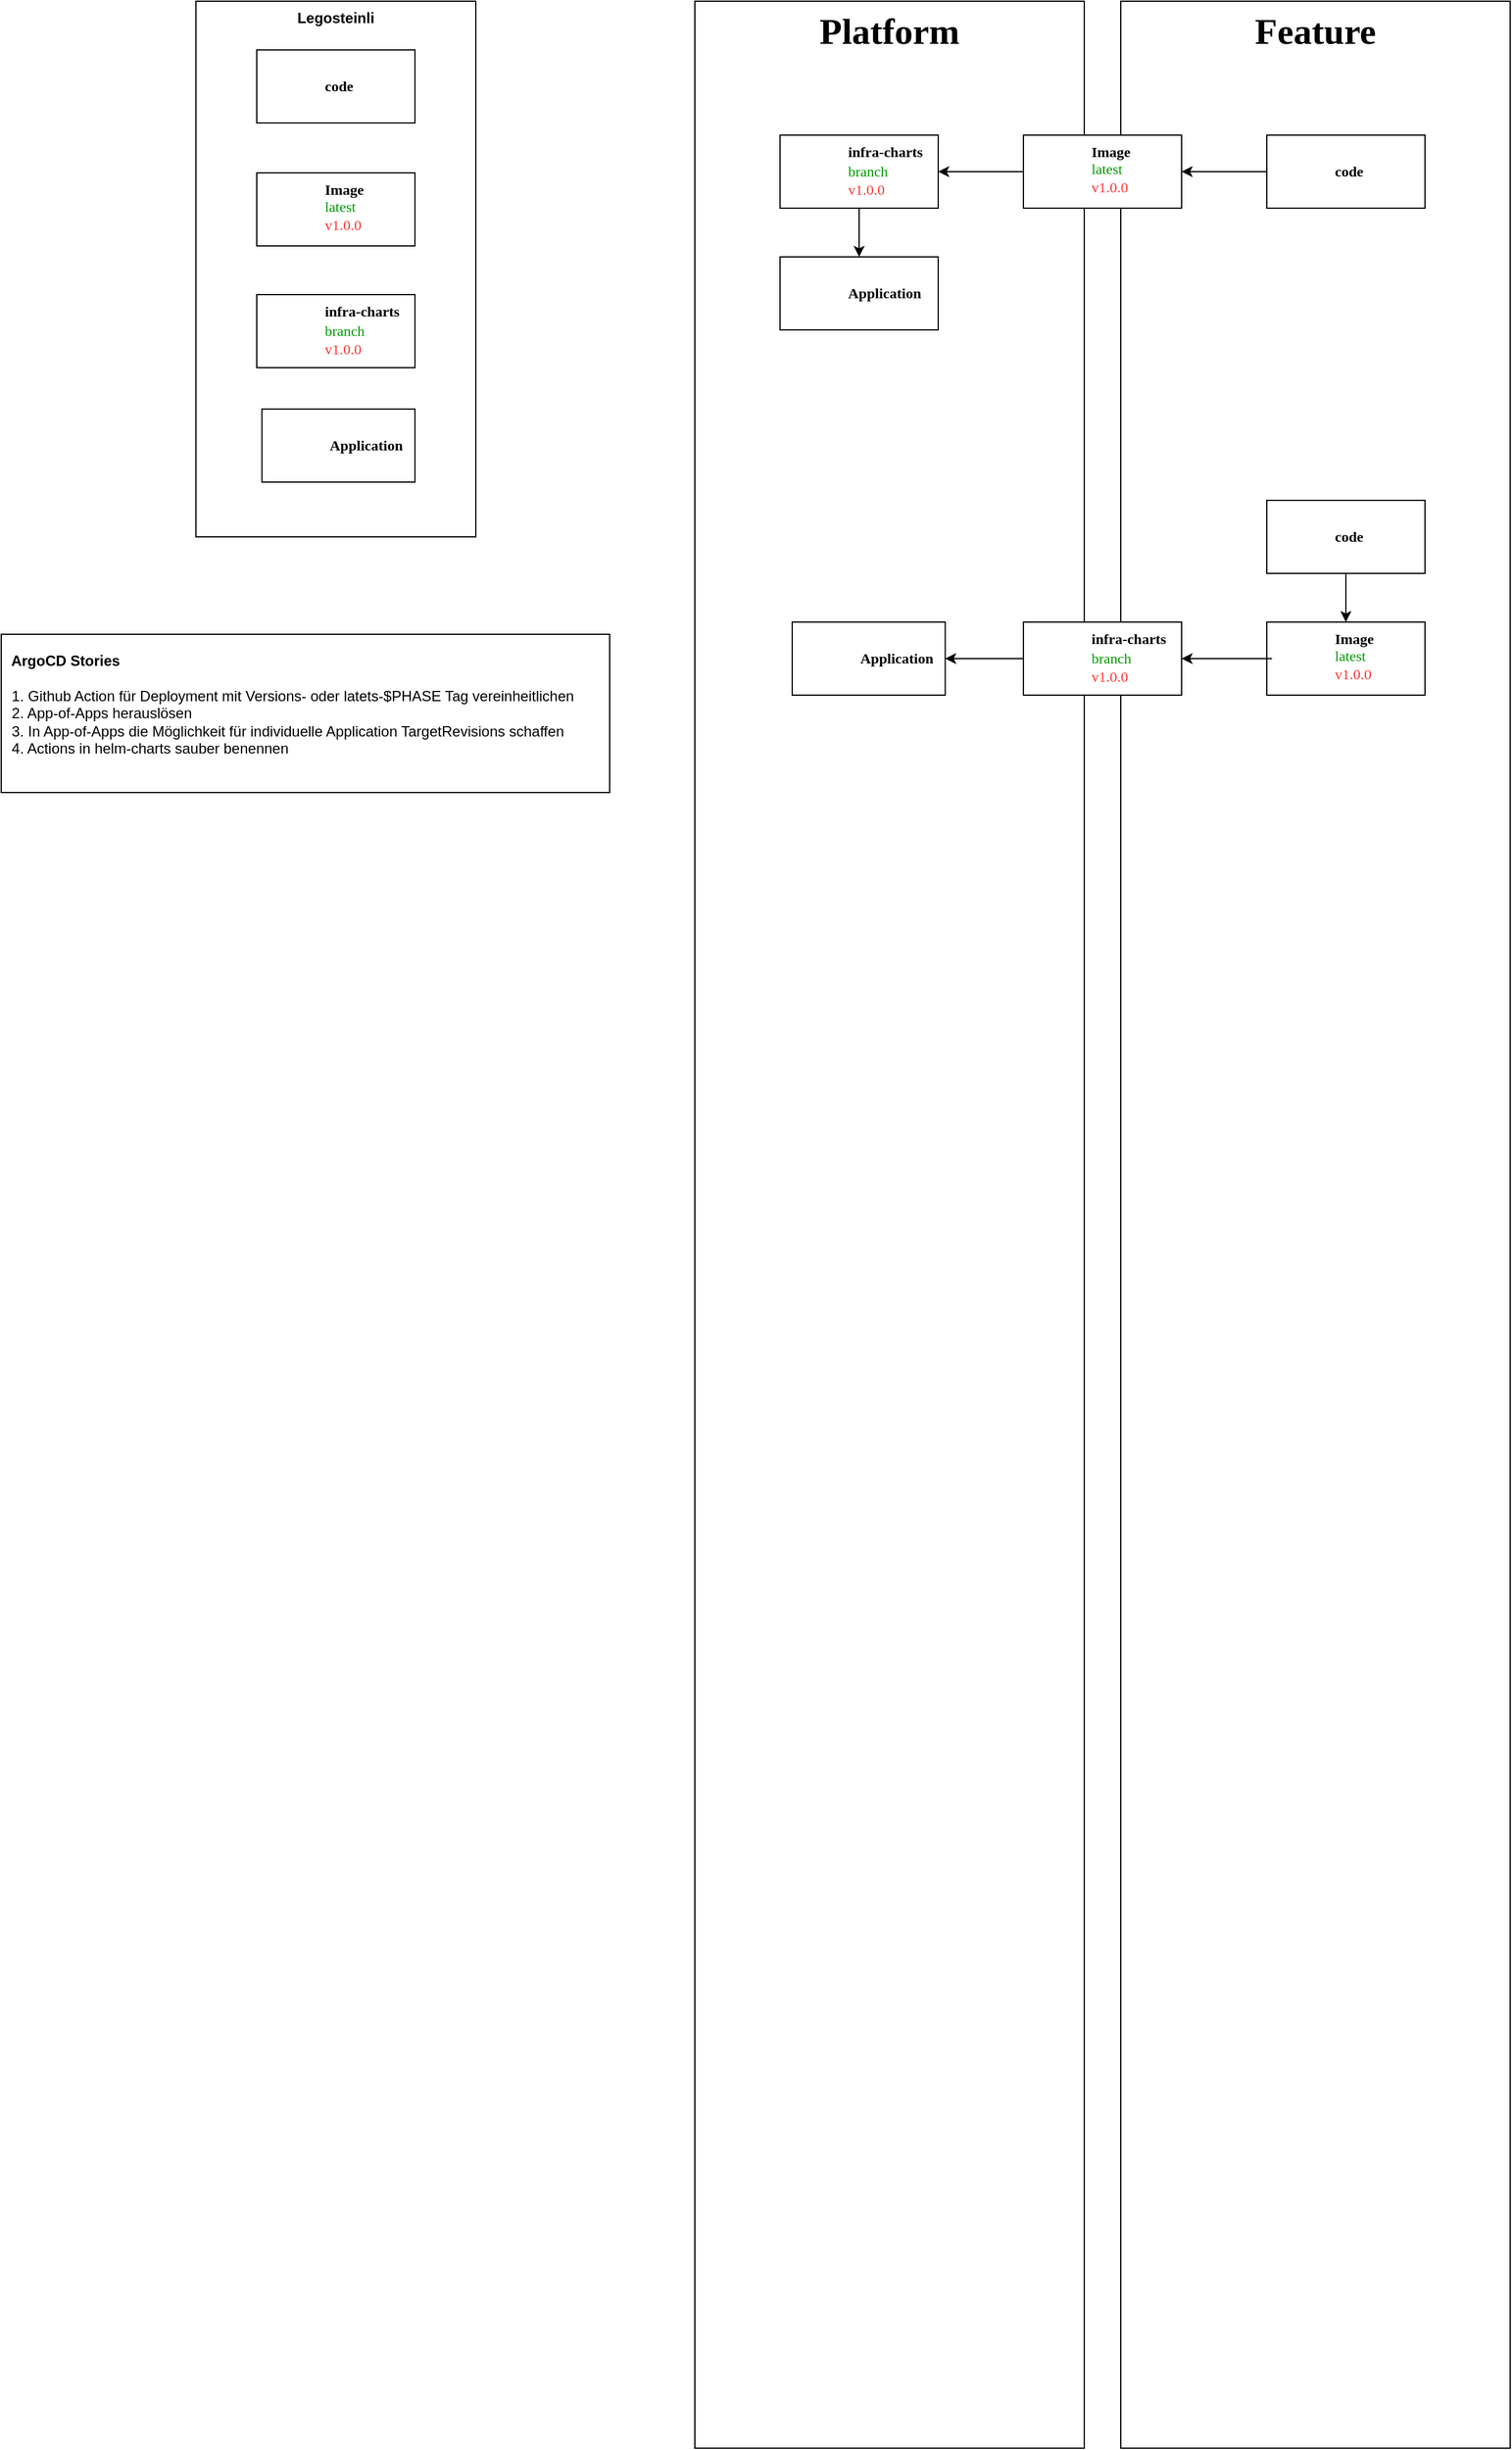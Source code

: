 <mxfile version="20.6.0" type="github">
  <diagram name="Seite-1" id="pewCBPbBmuKMEKx6Fm4s">
    <mxGraphModel dx="2500" dy="819" grid="1" gridSize="10" guides="1" tooltips="1" connect="1" arrows="1" fold="1" page="1" pageScale="1" pageWidth="827" pageHeight="1169" math="0" shadow="0">
      <root>
        <mxCell id="0" />
        <mxCell id="1" parent="0" />
        <mxCell id="E6JGaQylmBhRyEn7naQd-3" value="Platform" style="rounded=0;whiteSpace=wrap;html=1;verticalAlign=top;fontFamily=Times New Roman;fontSize=30;fontStyle=1" parent="1" vertex="1">
          <mxGeometry x="90" y="40" width="320" height="2010" as="geometry" />
        </mxCell>
        <mxCell id="E6JGaQylmBhRyEn7naQd-4" value="&lt;font data-font-src=&quot;https://fonts.googleapis.com/css?family=Architects+Daughter&quot; style=&quot;font-size: 30px;&quot;&gt;Feature&lt;/font&gt;" style="rounded=0;whiteSpace=wrap;html=1;verticalAlign=top;fontStyle=1;fontSize=30;fontFamily=Times New Roman;" parent="1" vertex="1">
          <mxGeometry x="440" y="40" width="320" height="2010" as="geometry" />
        </mxCell>
        <mxCell id="E6JGaQylmBhRyEn7naQd-25" value="" style="group" parent="1" vertex="1" connectable="0">
          <mxGeometry x="560" y="150" width="130" height="60" as="geometry" />
        </mxCell>
        <mxCell id="E6JGaQylmBhRyEn7naQd-26" value="&lt;div style=&quot;&quot;&gt;&lt;b style=&quot;background-color: initial; font-family: &amp;quot;Times New Roman&amp;quot;;&quot;&gt;&amp;nbsp; &amp;nbsp; &amp;nbsp; &amp;nbsp; &amp;nbsp; &amp;nbsp; &amp;nbsp; &amp;nbsp; &amp;nbsp; code&lt;/b&gt;&lt;/div&gt;" style="rounded=0;whiteSpace=wrap;html=1;fontFamily=Architects Daughter;fontSource=https%3A%2F%2Ffonts.googleapis.com%2Fcss%3Ffamily%3DArchitects%2BDaughter;fontSize=12;align=left;" parent="E6JGaQylmBhRyEn7naQd-25" vertex="1">
          <mxGeometry width="130" height="60" as="geometry" />
        </mxCell>
        <mxCell id="E6JGaQylmBhRyEn7naQd-27" value="" style="shape=image;imageAspect=0;aspect=fixed;verticalLabelPosition=bottom;verticalAlign=top;fontFamily=Times New Roman;fontSize=12;image=https://github.githubassets.com/images/modules/logos_page/GitHub-Mark.png;" parent="E6JGaQylmBhRyEn7naQd-25" vertex="1">
          <mxGeometry x="1.083" y="5" width="50" height="50" as="geometry" />
        </mxCell>
        <mxCell id="E6JGaQylmBhRyEn7naQd-28" value="" style="group" parent="1" vertex="1" connectable="0">
          <mxGeometry x="160" y="250" width="130" height="60" as="geometry" />
        </mxCell>
        <mxCell id="E6JGaQylmBhRyEn7naQd-29" value="&lt;div style=&quot;&quot;&gt;&lt;/div&gt;&lt;b style=&quot;background-color: initial;&quot;&gt;&amp;nbsp; &amp;nbsp; &amp;nbsp; &amp;nbsp; &amp;nbsp; &amp;nbsp; &amp;nbsp; &amp;nbsp; &amp;nbsp;&amp;nbsp;&lt;/b&gt;&lt;b&gt;Application&lt;br&gt;&lt;/b&gt;" style="rounded=0;whiteSpace=wrap;html=1;fontFamily=Times New Roman;fontSize=12;align=left;verticalAlign=middle;" parent="E6JGaQylmBhRyEn7naQd-28" vertex="1">
          <mxGeometry width="130" height="60" as="geometry" />
        </mxCell>
        <mxCell id="E6JGaQylmBhRyEn7naQd-30" value="" style="shape=image;imageAspect=0;aspect=fixed;verticalLabelPosition=bottom;verticalAlign=top;fontFamily=Times New Roman;fontSize=12;fontColor=#009900;image=https://cncf-branding.netlify.app/img/projects/argo/icon/color/argo-icon-color.png;" parent="E6JGaQylmBhRyEn7naQd-28" vertex="1">
          <mxGeometry x="1.799" y="7.5" width="45" height="45" as="geometry" />
        </mxCell>
        <mxCell id="E6JGaQylmBhRyEn7naQd-31" value="" style="group;fontStyle=1" parent="1" vertex="1" connectable="0">
          <mxGeometry x="160" y="150" width="130" height="60" as="geometry" />
        </mxCell>
        <mxCell id="E6JGaQylmBhRyEn7naQd-32" value="&lt;b style=&quot;font-family: &amp;quot;Times New Roman&amp;quot;; background-color: initial;&quot;&gt;&amp;nbsp; &amp;nbsp; &amp;nbsp; &amp;nbsp; &amp;nbsp; &amp;nbsp; &amp;nbsp; &amp;nbsp; &amp;nbsp;&amp;nbsp;&lt;/b&gt;&lt;b style=&quot;background-color: initial; font-family: &amp;quot;Times New Roman&amp;quot;;&quot;&gt;infra-charts&lt;br&gt;&lt;/b&gt;&lt;b style=&quot;font-family: &amp;quot;Times New Roman&amp;quot;; background-color: initial;&quot;&gt;&amp;nbsp; &amp;nbsp; &amp;nbsp; &amp;nbsp; &amp;nbsp; &amp;nbsp; &amp;nbsp; &amp;nbsp; &amp;nbsp;&amp;nbsp;&lt;/b&gt;&lt;span style=&quot;font-family: &amp;quot;Times New Roman&amp;quot;; background-color: initial;&quot;&gt;&lt;font color=&quot;#009900&quot;&gt;branch&lt;/font&gt;&lt;br&gt;&lt;/span&gt;&lt;b style=&quot;font-family: &amp;quot;Times New Roman&amp;quot;; background-color: initial;&quot;&gt;&amp;nbsp; &amp;nbsp; &amp;nbsp; &amp;nbsp; &amp;nbsp; &amp;nbsp; &amp;nbsp; &amp;nbsp; &amp;nbsp;&amp;nbsp;&lt;/b&gt;&lt;span style=&quot;font-family: &amp;quot;Times New Roman&amp;quot;; background-color: initial;&quot;&gt;&lt;font color=&quot;#ff3333&quot;&gt;v1.0.0&lt;/font&gt;&lt;/span&gt;&lt;b style=&quot;font-family: &amp;quot;Times New Roman&amp;quot;; background-color: initial;&quot;&gt;&lt;br&gt;&lt;/b&gt;" style="rounded=0;whiteSpace=wrap;html=1;fontFamily=Architects Daughter;fontSource=https%3A%2F%2Ffonts.googleapis.com%2Fcss%3Ffamily%3DArchitects%2BDaughter;fontSize=12;align=left;" parent="E6JGaQylmBhRyEn7naQd-31" vertex="1">
          <mxGeometry width="130" height="60" as="geometry" />
        </mxCell>
        <mxCell id="E6JGaQylmBhRyEn7naQd-33" value="" style="shape=image;imageAspect=0;aspect=fixed;verticalLabelPosition=bottom;verticalAlign=top;fontFamily=Times New Roman;fontSize=12;image=https://github.githubassets.com/images/modules/logos_page/GitHub-Mark.png;" parent="E6JGaQylmBhRyEn7naQd-31" vertex="1">
          <mxGeometry x="1" y="5" width="50" height="50" as="geometry" />
        </mxCell>
        <mxCell id="E6JGaQylmBhRyEn7naQd-34" value="" style="group" parent="1" vertex="1" connectable="0">
          <mxGeometry x="360" y="150" width="130" height="60" as="geometry" />
        </mxCell>
        <mxCell id="E6JGaQylmBhRyEn7naQd-35" value="&lt;div style=&quot;&quot;&gt;&lt;b style=&quot;background-color: initial;&quot;&gt;&amp;nbsp; &amp;nbsp; &amp;nbsp; &amp;nbsp; &amp;nbsp; &amp;nbsp; &amp;nbsp; &amp;nbsp; &amp;nbsp;&amp;nbsp;&lt;/b&gt;&lt;b style=&quot;background-color: initial;&quot;&gt;Image&lt;/b&gt;&lt;/div&gt;&lt;div style=&quot;&quot;&gt;&lt;b style=&quot;background-color: initial;&quot;&gt;&amp;nbsp; &amp;nbsp; &amp;nbsp; &amp;nbsp; &amp;nbsp; &amp;nbsp; &amp;nbsp; &amp;nbsp; &amp;nbsp; &lt;/b&gt;&lt;span style=&quot;background-color: initial;&quot;&gt;&lt;font color=&quot;#009900&quot;&gt;latest&lt;/font&gt;&lt;br&gt;&lt;/span&gt;&lt;b style=&quot;background-color: initial;&quot;&gt;&amp;nbsp; &amp;nbsp; &amp;nbsp; &amp;nbsp; &amp;nbsp; &amp;nbsp; &amp;nbsp; &amp;nbsp; &amp;nbsp; &lt;/b&gt;&lt;span style=&quot;background-color: initial;&quot;&gt;&lt;font color=&quot;#ff3333&quot;&gt;v1.0.0&lt;/font&gt;&lt;/span&gt;&lt;b style=&quot;background-color: initial;&quot;&gt;&lt;br&gt;&lt;/b&gt;&lt;/div&gt;&lt;b&gt;&lt;br&gt;&lt;/b&gt;" style="rounded=0;whiteSpace=wrap;html=1;fontFamily=Times New Roman;fontSize=12;align=left;verticalAlign=top;" parent="E6JGaQylmBhRyEn7naQd-34" vertex="1">
          <mxGeometry width="130" height="60" as="geometry" />
        </mxCell>
        <mxCell id="E6JGaQylmBhRyEn7naQd-36" value="" style="shape=image;imageAspect=0;aspect=fixed;verticalLabelPosition=bottom;verticalAlign=top;fontFamily=Times New Roman;fontSize=12;image=https://www.docker.com/wp-content/uploads/2022/03/vertical-logo-monochromatic.png;" parent="E6JGaQylmBhRyEn7naQd-34" vertex="1">
          <mxGeometry x="4.26" y="10" width="46.74" height="40" as="geometry" />
        </mxCell>
        <mxCell id="E6JGaQylmBhRyEn7naQd-38" style="edgeStyle=orthogonalEdgeStyle;rounded=0;orthogonalLoop=1;jettySize=auto;html=1;entryX=1;entryY=0.5;entryDx=0;entryDy=0;fontFamily=Times New Roman;fontSize=12;fontColor=#009900;" parent="1" source="E6JGaQylmBhRyEn7naQd-26" target="E6JGaQylmBhRyEn7naQd-35" edge="1">
          <mxGeometry relative="1" as="geometry" />
        </mxCell>
        <mxCell id="E6JGaQylmBhRyEn7naQd-39" style="edgeStyle=orthogonalEdgeStyle;rounded=0;orthogonalLoop=1;jettySize=auto;html=1;exitX=0;exitY=0.5;exitDx=0;exitDy=0;entryX=1;entryY=0.5;entryDx=0;entryDy=0;fontFamily=Times New Roman;fontSize=12;fontColor=#009900;" parent="1" source="E6JGaQylmBhRyEn7naQd-35" target="E6JGaQylmBhRyEn7naQd-32" edge="1">
          <mxGeometry relative="1" as="geometry" />
        </mxCell>
        <mxCell id="E6JGaQylmBhRyEn7naQd-40" style="edgeStyle=orthogonalEdgeStyle;rounded=0;orthogonalLoop=1;jettySize=auto;html=1;exitX=0.5;exitY=1;exitDx=0;exitDy=0;fontFamily=Times New Roman;fontSize=12;fontColor=#009900;" parent="1" source="E6JGaQylmBhRyEn7naQd-32" edge="1">
          <mxGeometry relative="1" as="geometry">
            <mxPoint x="225" y="250" as="targetPoint" />
          </mxGeometry>
        </mxCell>
        <mxCell id="E6JGaQylmBhRyEn7naQd-41" value="" style="group" parent="1" vertex="1" connectable="0">
          <mxGeometry x="560" y="450" width="130" height="60" as="geometry" />
        </mxCell>
        <mxCell id="E6JGaQylmBhRyEn7naQd-42" value="&lt;div style=&quot;&quot;&gt;&lt;b style=&quot;background-color: initial; font-family: &amp;quot;Times New Roman&amp;quot;;&quot;&gt;&amp;nbsp; &amp;nbsp; &amp;nbsp; &amp;nbsp; &amp;nbsp; &amp;nbsp; &amp;nbsp; &amp;nbsp; &amp;nbsp; code&lt;/b&gt;&lt;/div&gt;" style="rounded=0;whiteSpace=wrap;html=1;fontFamily=Architects Daughter;fontSource=https%3A%2F%2Ffonts.googleapis.com%2Fcss%3Ffamily%3DArchitects%2BDaughter;fontSize=12;align=left;" parent="E6JGaQylmBhRyEn7naQd-41" vertex="1">
          <mxGeometry width="130" height="60" as="geometry" />
        </mxCell>
        <mxCell id="E6JGaQylmBhRyEn7naQd-43" value="" style="shape=image;imageAspect=0;aspect=fixed;verticalLabelPosition=bottom;verticalAlign=top;fontFamily=Times New Roman;fontSize=12;image=https://github.githubassets.com/images/modules/logos_page/GitHub-Mark.png;" parent="E6JGaQylmBhRyEn7naQd-41" vertex="1">
          <mxGeometry x="1.083" y="5" width="50" height="50" as="geometry" />
        </mxCell>
        <mxCell id="E6JGaQylmBhRyEn7naQd-44" value="" style="group" parent="1" vertex="1" connectable="0">
          <mxGeometry x="560" y="550" width="130" height="60" as="geometry" />
        </mxCell>
        <mxCell id="E6JGaQylmBhRyEn7naQd-45" value="&lt;div style=&quot;&quot;&gt;&lt;b style=&quot;background-color: initial;&quot;&gt;&amp;nbsp; &amp;nbsp; &amp;nbsp; &amp;nbsp; &amp;nbsp; &amp;nbsp; &amp;nbsp; &amp;nbsp; &amp;nbsp;&amp;nbsp;&lt;/b&gt;&lt;b style=&quot;background-color: initial;&quot;&gt;Image&lt;/b&gt;&lt;/div&gt;&lt;div style=&quot;&quot;&gt;&lt;b style=&quot;background-color: initial;&quot;&gt;&amp;nbsp; &amp;nbsp; &amp;nbsp; &amp;nbsp; &amp;nbsp; &amp;nbsp; &amp;nbsp; &amp;nbsp; &amp;nbsp; &lt;/b&gt;&lt;span style=&quot;background-color: initial;&quot;&gt;&lt;font color=&quot;#009900&quot;&gt;latest&lt;/font&gt;&lt;br&gt;&lt;/span&gt;&lt;b style=&quot;background-color: initial;&quot;&gt;&amp;nbsp; &amp;nbsp; &amp;nbsp; &amp;nbsp; &amp;nbsp; &amp;nbsp; &amp;nbsp; &amp;nbsp; &amp;nbsp; &lt;/b&gt;&lt;span style=&quot;background-color: initial;&quot;&gt;&lt;font color=&quot;#ff3333&quot;&gt;v1.0.0&lt;/font&gt;&lt;/span&gt;&lt;b style=&quot;background-color: initial;&quot;&gt;&lt;br&gt;&lt;/b&gt;&lt;/div&gt;&lt;b&gt;&lt;br&gt;&lt;/b&gt;" style="rounded=0;whiteSpace=wrap;html=1;fontFamily=Times New Roman;fontSize=12;align=left;verticalAlign=top;" parent="E6JGaQylmBhRyEn7naQd-44" vertex="1">
          <mxGeometry width="130" height="60" as="geometry" />
        </mxCell>
        <mxCell id="E6JGaQylmBhRyEn7naQd-46" value="" style="shape=image;imageAspect=0;aspect=fixed;verticalLabelPosition=bottom;verticalAlign=top;fontFamily=Times New Roman;fontSize=12;image=https://www.docker.com/wp-content/uploads/2022/03/vertical-logo-monochromatic.png;" parent="E6JGaQylmBhRyEn7naQd-44" vertex="1">
          <mxGeometry x="4.26" y="10" width="46.74" height="40" as="geometry" />
        </mxCell>
        <mxCell id="E6JGaQylmBhRyEn7naQd-47" value="" style="group" parent="1" vertex="1" connectable="0">
          <mxGeometry x="170" y="550" width="125.74" height="60" as="geometry" />
        </mxCell>
        <mxCell id="E6JGaQylmBhRyEn7naQd-48" value="&lt;div style=&quot;&quot;&gt;&lt;/div&gt;&lt;b style=&quot;background-color: initial;&quot;&gt;&amp;nbsp; &amp;nbsp; &amp;nbsp; &amp;nbsp; &amp;nbsp; &amp;nbsp; &amp;nbsp; &amp;nbsp; &amp;nbsp;&amp;nbsp;&lt;/b&gt;&lt;b&gt;Application&lt;br&gt;&lt;/b&gt;" style="rounded=0;whiteSpace=wrap;html=1;fontFamily=Times New Roman;fontSize=12;align=left;verticalAlign=middle;" parent="E6JGaQylmBhRyEn7naQd-47" vertex="1">
          <mxGeometry width="125.74" height="60" as="geometry" />
        </mxCell>
        <mxCell id="E6JGaQylmBhRyEn7naQd-49" value="" style="shape=image;imageAspect=0;aspect=fixed;verticalLabelPosition=bottom;verticalAlign=top;fontFamily=Times New Roman;fontSize=12;fontColor=#009900;image=https://cncf-branding.netlify.app/img/projects/argo/icon/color/argo-icon-color.png;" parent="E6JGaQylmBhRyEn7naQd-47" vertex="1">
          <mxGeometry x="1.74" y="7.5" width="45" height="45" as="geometry" />
        </mxCell>
        <mxCell id="E6JGaQylmBhRyEn7naQd-50" value="" style="group;fontStyle=1" parent="1" vertex="1" connectable="0">
          <mxGeometry x="360" y="550" width="130" height="60" as="geometry" />
        </mxCell>
        <mxCell id="E6JGaQylmBhRyEn7naQd-51" value="&lt;b style=&quot;font-family: &amp;quot;Times New Roman&amp;quot;; background-color: initial;&quot;&gt;&amp;nbsp; &amp;nbsp; &amp;nbsp; &amp;nbsp; &amp;nbsp; &amp;nbsp; &amp;nbsp; &amp;nbsp; &amp;nbsp;&amp;nbsp;&lt;/b&gt;&lt;b style=&quot;background-color: initial; font-family: &amp;quot;Times New Roman&amp;quot;;&quot;&gt;infra-charts&lt;br&gt;&lt;/b&gt;&lt;b style=&quot;font-family: &amp;quot;Times New Roman&amp;quot;; background-color: initial;&quot;&gt;&amp;nbsp; &amp;nbsp; &amp;nbsp; &amp;nbsp; &amp;nbsp; &amp;nbsp; &amp;nbsp; &amp;nbsp; &amp;nbsp;&amp;nbsp;&lt;/b&gt;&lt;span style=&quot;font-family: &amp;quot;Times New Roman&amp;quot;; background-color: initial;&quot;&gt;&lt;font color=&quot;#009900&quot;&gt;branch&lt;/font&gt;&lt;br&gt;&lt;/span&gt;&lt;b style=&quot;font-family: &amp;quot;Times New Roman&amp;quot;; background-color: initial;&quot;&gt;&amp;nbsp; &amp;nbsp; &amp;nbsp; &amp;nbsp; &amp;nbsp; &amp;nbsp; &amp;nbsp; &amp;nbsp; &amp;nbsp;&amp;nbsp;&lt;/b&gt;&lt;span style=&quot;font-family: &amp;quot;Times New Roman&amp;quot;; background-color: initial;&quot;&gt;&lt;font color=&quot;#ff3333&quot;&gt;v1.0.0&lt;/font&gt;&lt;/span&gt;&lt;b style=&quot;font-family: &amp;quot;Times New Roman&amp;quot;; background-color: initial;&quot;&gt;&lt;br&gt;&lt;/b&gt;" style="rounded=0;whiteSpace=wrap;html=1;fontFamily=Architects Daughter;fontSource=https%3A%2F%2Ffonts.googleapis.com%2Fcss%3Ffamily%3DArchitects%2BDaughter;fontSize=12;align=left;" parent="E6JGaQylmBhRyEn7naQd-50" vertex="1">
          <mxGeometry width="130" height="60" as="geometry" />
        </mxCell>
        <mxCell id="E6JGaQylmBhRyEn7naQd-52" value="" style="shape=image;imageAspect=0;aspect=fixed;verticalLabelPosition=bottom;verticalAlign=top;fontFamily=Times New Roman;fontSize=12;image=https://github.githubassets.com/images/modules/logos_page/GitHub-Mark.png;" parent="E6JGaQylmBhRyEn7naQd-50" vertex="1">
          <mxGeometry x="1" y="5" width="50" height="50" as="geometry" />
        </mxCell>
        <mxCell id="E6JGaQylmBhRyEn7naQd-53" style="edgeStyle=orthogonalEdgeStyle;rounded=0;orthogonalLoop=1;jettySize=auto;html=1;entryX=0.5;entryY=0;entryDx=0;entryDy=0;fontFamily=Times New Roman;fontSize=12;fontColor=#009900;" parent="1" source="E6JGaQylmBhRyEn7naQd-42" target="E6JGaQylmBhRyEn7naQd-45" edge="1">
          <mxGeometry relative="1" as="geometry" />
        </mxCell>
        <mxCell id="E6JGaQylmBhRyEn7naQd-54" style="edgeStyle=orthogonalEdgeStyle;rounded=0;orthogonalLoop=1;jettySize=auto;html=1;entryX=1;entryY=0.5;entryDx=0;entryDy=0;fontFamily=Times New Roman;fontSize=12;fontColor=#009900;" parent="1" source="E6JGaQylmBhRyEn7naQd-46" target="E6JGaQylmBhRyEn7naQd-51" edge="1">
          <mxGeometry relative="1" as="geometry" />
        </mxCell>
        <mxCell id="E6JGaQylmBhRyEn7naQd-55" style="edgeStyle=orthogonalEdgeStyle;rounded=0;orthogonalLoop=1;jettySize=auto;html=1;entryX=1;entryY=0.5;entryDx=0;entryDy=0;fontFamily=Times New Roman;fontSize=12;fontColor=#009900;" parent="1" source="E6JGaQylmBhRyEn7naQd-51" target="E6JGaQylmBhRyEn7naQd-48" edge="1">
          <mxGeometry relative="1" as="geometry" />
        </mxCell>
        <mxCell id="MwL62vz_PNAmtnwF_q1H-4" value="&lt;div&gt;&lt;b&gt;&amp;nbsp; ArgoCD Stories&lt;/b&gt;&lt;/div&gt;&lt;div&gt;&lt;br&gt;&lt;/div&gt;&lt;div&gt;&amp;nbsp; 1. Github Action für Deployment mit Versions- oder latets-$PHASE Tag vereinheitlichen&lt;/div&gt;&lt;div&gt;&amp;nbsp; 2. App-of-Apps herauslösen&lt;/div&gt;&lt;div&gt;&amp;nbsp; 3. In App-of-Apps die Möglichkeit für individuelle Application TargetRevisions schaffen&lt;/div&gt;&lt;div&gt;&amp;nbsp; 4. Actions in helm-charts sauber benennen&lt;/div&gt;&lt;div&gt;&lt;br&gt;&lt;/div&gt;" style="rounded=0;whiteSpace=wrap;html=1;align=left;" vertex="1" parent="1">
          <mxGeometry x="-480" y="560" width="500" height="130" as="geometry" />
        </mxCell>
        <mxCell id="MwL62vz_PNAmtnwF_q1H-7" value="Legosteinli" style="rounded=0;whiteSpace=wrap;html=1;verticalAlign=top;fontStyle=1" vertex="1" parent="1">
          <mxGeometry x="-320" y="40" width="230" height="440" as="geometry" />
        </mxCell>
        <mxCell id="MwL62vz_PNAmtnwF_q1H-8" value="" style="group;fontStyle=1" vertex="1" connectable="0" parent="1">
          <mxGeometry x="-270" y="281" width="130" height="60" as="geometry" />
        </mxCell>
        <mxCell id="MwL62vz_PNAmtnwF_q1H-9" value="&lt;b style=&quot;font-family: &amp;quot;Times New Roman&amp;quot;; background-color: initial;&quot;&gt;&amp;nbsp; &amp;nbsp; &amp;nbsp; &amp;nbsp; &amp;nbsp; &amp;nbsp; &amp;nbsp; &amp;nbsp; &amp;nbsp;&amp;nbsp;&lt;/b&gt;&lt;b style=&quot;background-color: initial; font-family: &amp;quot;Times New Roman&amp;quot;;&quot;&gt;infra-charts&lt;br&gt;&lt;/b&gt;&lt;b style=&quot;font-family: &amp;quot;Times New Roman&amp;quot;; background-color: initial;&quot;&gt;&amp;nbsp; &amp;nbsp; &amp;nbsp; &amp;nbsp; &amp;nbsp; &amp;nbsp; &amp;nbsp; &amp;nbsp; &amp;nbsp;&amp;nbsp;&lt;/b&gt;&lt;span style=&quot;font-family: &amp;quot;Times New Roman&amp;quot;; background-color: initial;&quot;&gt;&lt;font color=&quot;#009900&quot;&gt;branch&lt;/font&gt;&lt;br&gt;&lt;/span&gt;&lt;b style=&quot;font-family: &amp;quot;Times New Roman&amp;quot;; background-color: initial;&quot;&gt;&amp;nbsp; &amp;nbsp; &amp;nbsp; &amp;nbsp; &amp;nbsp; &amp;nbsp; &amp;nbsp; &amp;nbsp; &amp;nbsp;&amp;nbsp;&lt;/b&gt;&lt;span style=&quot;font-family: &amp;quot;Times New Roman&amp;quot;; background-color: initial;&quot;&gt;&lt;font color=&quot;#ff3333&quot;&gt;v1.0.0&lt;/font&gt;&lt;/span&gt;&lt;b style=&quot;font-family: &amp;quot;Times New Roman&amp;quot;; background-color: initial;&quot;&gt;&lt;br&gt;&lt;/b&gt;" style="rounded=0;whiteSpace=wrap;html=1;fontFamily=Architects Daughter;fontSource=https%3A%2F%2Ffonts.googleapis.com%2Fcss%3Ffamily%3DArchitects%2BDaughter;fontSize=12;align=left;" vertex="1" parent="MwL62vz_PNAmtnwF_q1H-8">
          <mxGeometry width="130" height="60" as="geometry" />
        </mxCell>
        <mxCell id="MwL62vz_PNAmtnwF_q1H-10" value="" style="shape=image;imageAspect=0;aspect=fixed;verticalLabelPosition=bottom;verticalAlign=top;fontFamily=Times New Roman;fontSize=12;image=https://github.githubassets.com/images/modules/logos_page/GitHub-Mark.png;" vertex="1" parent="MwL62vz_PNAmtnwF_q1H-8">
          <mxGeometry x="1" y="5" width="50" height="50" as="geometry" />
        </mxCell>
        <mxCell id="MwL62vz_PNAmtnwF_q1H-11" value="" style="group" vertex="1" connectable="0" parent="1">
          <mxGeometry x="-270" y="80" width="130" height="60" as="geometry" />
        </mxCell>
        <mxCell id="MwL62vz_PNAmtnwF_q1H-12" value="&lt;div style=&quot;&quot;&gt;&lt;b style=&quot;background-color: initial; font-family: &amp;quot;Times New Roman&amp;quot;;&quot;&gt;&amp;nbsp; &amp;nbsp; &amp;nbsp; &amp;nbsp; &amp;nbsp; &amp;nbsp; &amp;nbsp; &amp;nbsp; &amp;nbsp; code&lt;/b&gt;&lt;/div&gt;" style="rounded=0;whiteSpace=wrap;html=1;fontFamily=Architects Daughter;fontSource=https%3A%2F%2Ffonts.googleapis.com%2Fcss%3Ffamily%3DArchitects%2BDaughter;fontSize=12;align=left;" vertex="1" parent="MwL62vz_PNAmtnwF_q1H-11">
          <mxGeometry width="130" height="60" as="geometry" />
        </mxCell>
        <mxCell id="MwL62vz_PNAmtnwF_q1H-13" value="" style="shape=image;imageAspect=0;aspect=fixed;verticalLabelPosition=bottom;verticalAlign=top;fontFamily=Times New Roman;fontSize=12;image=https://github.githubassets.com/images/modules/logos_page/GitHub-Mark.png;" vertex="1" parent="MwL62vz_PNAmtnwF_q1H-11">
          <mxGeometry x="1.083" y="5" width="50" height="50" as="geometry" />
        </mxCell>
        <mxCell id="MwL62vz_PNAmtnwF_q1H-14" value="" style="group" vertex="1" connectable="0" parent="1">
          <mxGeometry x="-265.74" y="375" width="125.74" height="60" as="geometry" />
        </mxCell>
        <mxCell id="MwL62vz_PNAmtnwF_q1H-15" value="&lt;div style=&quot;&quot;&gt;&lt;/div&gt;&lt;b style=&quot;background-color: initial;&quot;&gt;&amp;nbsp; &amp;nbsp; &amp;nbsp; &amp;nbsp; &amp;nbsp; &amp;nbsp; &amp;nbsp; &amp;nbsp; &amp;nbsp;&amp;nbsp;&lt;/b&gt;&lt;b&gt;Application&lt;br&gt;&lt;/b&gt;" style="rounded=0;whiteSpace=wrap;html=1;fontFamily=Times New Roman;fontSize=12;align=left;verticalAlign=middle;" vertex="1" parent="MwL62vz_PNAmtnwF_q1H-14">
          <mxGeometry width="125.74" height="60" as="geometry" />
        </mxCell>
        <mxCell id="MwL62vz_PNAmtnwF_q1H-16" value="" style="shape=image;imageAspect=0;aspect=fixed;verticalLabelPosition=bottom;verticalAlign=top;fontFamily=Times New Roman;fontSize=12;fontColor=#009900;image=https://cncf-branding.netlify.app/img/projects/argo/icon/color/argo-icon-color.png;" vertex="1" parent="MwL62vz_PNAmtnwF_q1H-14">
          <mxGeometry x="1.74" y="7.5" width="45" height="45" as="geometry" />
        </mxCell>
        <mxCell id="MwL62vz_PNAmtnwF_q1H-17" value="" style="group" vertex="1" connectable="0" parent="1">
          <mxGeometry x="-270" y="181" width="130" height="60" as="geometry" />
        </mxCell>
        <mxCell id="MwL62vz_PNAmtnwF_q1H-18" value="&lt;div style=&quot;&quot;&gt;&lt;b style=&quot;background-color: initial;&quot;&gt;&amp;nbsp; &amp;nbsp; &amp;nbsp; &amp;nbsp; &amp;nbsp; &amp;nbsp; &amp;nbsp; &amp;nbsp; &amp;nbsp;&amp;nbsp;&lt;/b&gt;&lt;b style=&quot;background-color: initial;&quot;&gt;Image&lt;/b&gt;&lt;/div&gt;&lt;div style=&quot;&quot;&gt;&lt;b style=&quot;background-color: initial;&quot;&gt;&amp;nbsp; &amp;nbsp; &amp;nbsp; &amp;nbsp; &amp;nbsp; &amp;nbsp; &amp;nbsp; &amp;nbsp; &amp;nbsp; &lt;/b&gt;&lt;span style=&quot;background-color: initial;&quot;&gt;&lt;font color=&quot;#009900&quot;&gt;latest&lt;/font&gt;&lt;br&gt;&lt;/span&gt;&lt;b style=&quot;background-color: initial;&quot;&gt;&amp;nbsp; &amp;nbsp; &amp;nbsp; &amp;nbsp; &amp;nbsp; &amp;nbsp; &amp;nbsp; &amp;nbsp; &amp;nbsp; &lt;/b&gt;&lt;span style=&quot;background-color: initial;&quot;&gt;&lt;font color=&quot;#ff3333&quot;&gt;v1.0.0&lt;/font&gt;&lt;/span&gt;&lt;b style=&quot;background-color: initial;&quot;&gt;&lt;br&gt;&lt;/b&gt;&lt;/div&gt;&lt;b&gt;&lt;br&gt;&lt;/b&gt;" style="rounded=0;whiteSpace=wrap;html=1;fontFamily=Times New Roman;fontSize=12;align=left;verticalAlign=top;" vertex="1" parent="MwL62vz_PNAmtnwF_q1H-17">
          <mxGeometry width="130" height="60" as="geometry" />
        </mxCell>
        <mxCell id="MwL62vz_PNAmtnwF_q1H-19" value="" style="shape=image;imageAspect=0;aspect=fixed;verticalLabelPosition=bottom;verticalAlign=top;fontFamily=Times New Roman;fontSize=12;image=https://www.docker.com/wp-content/uploads/2022/03/vertical-logo-monochromatic.png;" vertex="1" parent="MwL62vz_PNAmtnwF_q1H-17">
          <mxGeometry x="4.26" y="10" width="46.74" height="40" as="geometry" />
        </mxCell>
      </root>
    </mxGraphModel>
  </diagram>
</mxfile>
